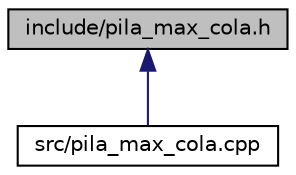 digraph "include/pila_max_cola.h"
{
  edge [fontname="Helvetica",fontsize="10",labelfontname="Helvetica",labelfontsize="10"];
  node [fontname="Helvetica",fontsize="10",shape=record];
  Node5 [label="include/pila_max_cola.h",height=0.2,width=0.4,color="black", fillcolor="grey75", style="filled", fontcolor="black"];
  Node5 -> Node6 [dir="back",color="midnightblue",fontsize="10",style="solid",fontname="Helvetica"];
  Node6 [label="src/pila_max_cola.cpp",height=0.2,width=0.4,color="black", fillcolor="white", style="filled",URL="$pila__max__cola_8cpp_source.html"];
}
